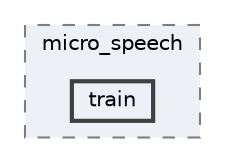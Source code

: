 digraph "Arduino/GetStartedWithMachineLearningOnArduino/tflite-micro-main/tensorflow/lite/micro/examples/micro_speech/train"
{
 // LATEX_PDF_SIZE
  bgcolor="transparent";
  edge [fontname=Helvetica,fontsize=10,labelfontname=Helvetica,labelfontsize=10];
  node [fontname=Helvetica,fontsize=10,shape=box,height=0.2,width=0.4];
  compound=true
  subgraph clusterdir_5952a0e09bb8ca57a8f189862a26d2f8 {
    graph [ bgcolor="#edf0f7", pencolor="grey50", label="micro_speech", fontname=Helvetica,fontsize=10 style="filled,dashed", URL="dir_5952a0e09bb8ca57a8f189862a26d2f8.html",tooltip=""]
  dir_3fc59a9d263a5f08d753c0c0692bc3ce [label="train", fillcolor="#edf0f7", color="grey25", style="filled,bold", URL="dir_3fc59a9d263a5f08d753c0c0692bc3ce.html",tooltip=""];
  }
}
